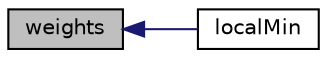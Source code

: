 digraph "weights"
{
  bgcolor="transparent";
  edge [fontname="Helvetica",fontsize="10",labelfontname="Helvetica",labelfontsize="10"];
  node [fontname="Helvetica",fontsize="10",shape=record];
  rankdir="LR";
  Node634 [label="weights",height=0.2,width=0.4,color="black", fillcolor="grey75", style="filled", fontcolor="black"];
  Node634 -> Node635 [dir="back",color="midnightblue",fontsize="10",style="solid",fontname="Helvetica"];
  Node635 [label="localMin",height=0.2,width=0.4,color="black",URL="$a24041.html#a1650e86138694d2bd67708858a51f27f",tooltip="Construct from faceFlux and Istream. "];
}
